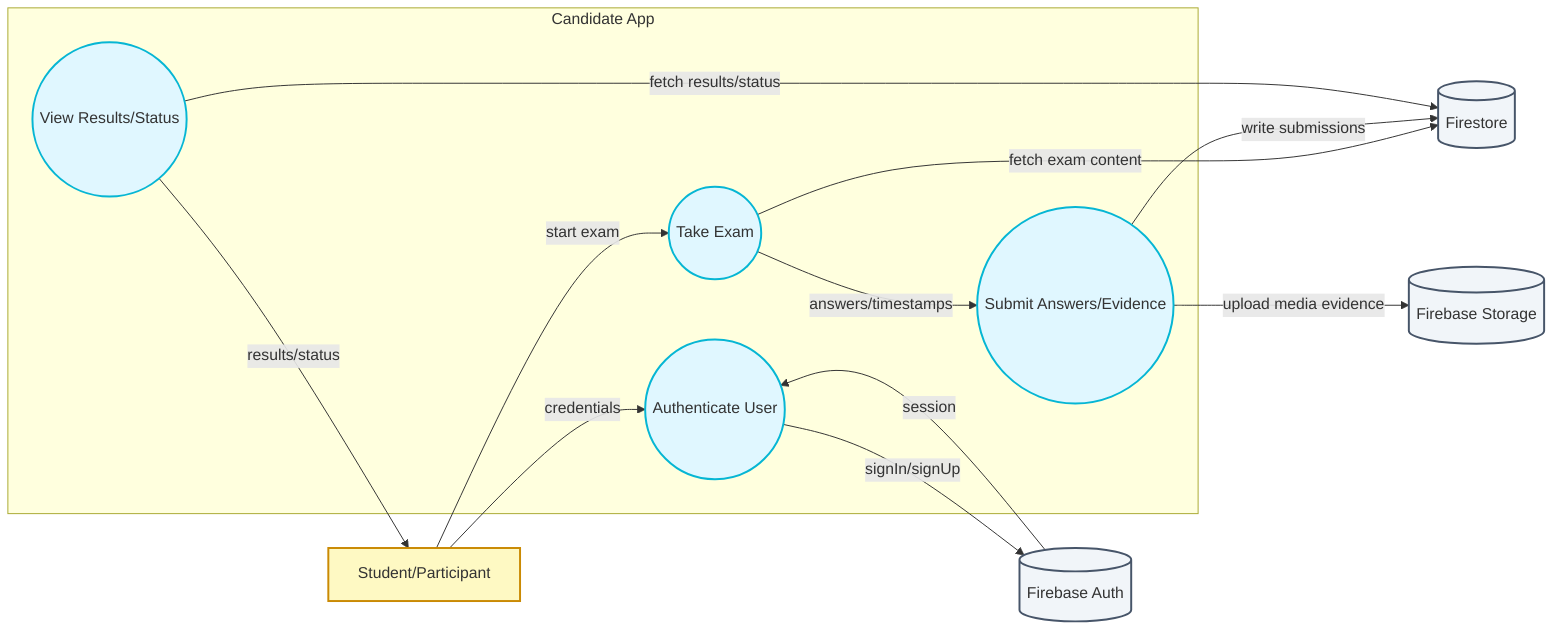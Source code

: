 flowchart LR
  classDef process fill:#e0f7ff,stroke:#06b6d4,stroke-width:2px
  classDef store fill:#f1f5f9,stroke:#475569,stroke-width:2px
  classDef ext fill:#fef9c3,stroke:#ca8a04,stroke-width:2px

  Student[Student/Participant]:::ext

  subgraph Candidate App
    S1((Authenticate User)):::process
    S2((Take Exam)):::process
    S3((Submit Answers/Evidence)):::process
    S4((View Results/Status)):::process
  end

  Auth[(Firebase Auth)]:::store
  DB[(Firestore)]:::store
  Storage[(Firebase Storage)]:::store

  Student -- credentials --> S1
  S1 -- signIn/signUp --> Auth
  Auth -- session --> S1

  Student -- start exam --> S2
  S2 -- fetch exam content --> DB
  S2 -- answers/timestamps --> S3

  S3 -- write submissions --> DB
  S3 -- upload media evidence --> Storage

  S4 -- fetch results/status --> DB
  S4 -- results/status --> Student